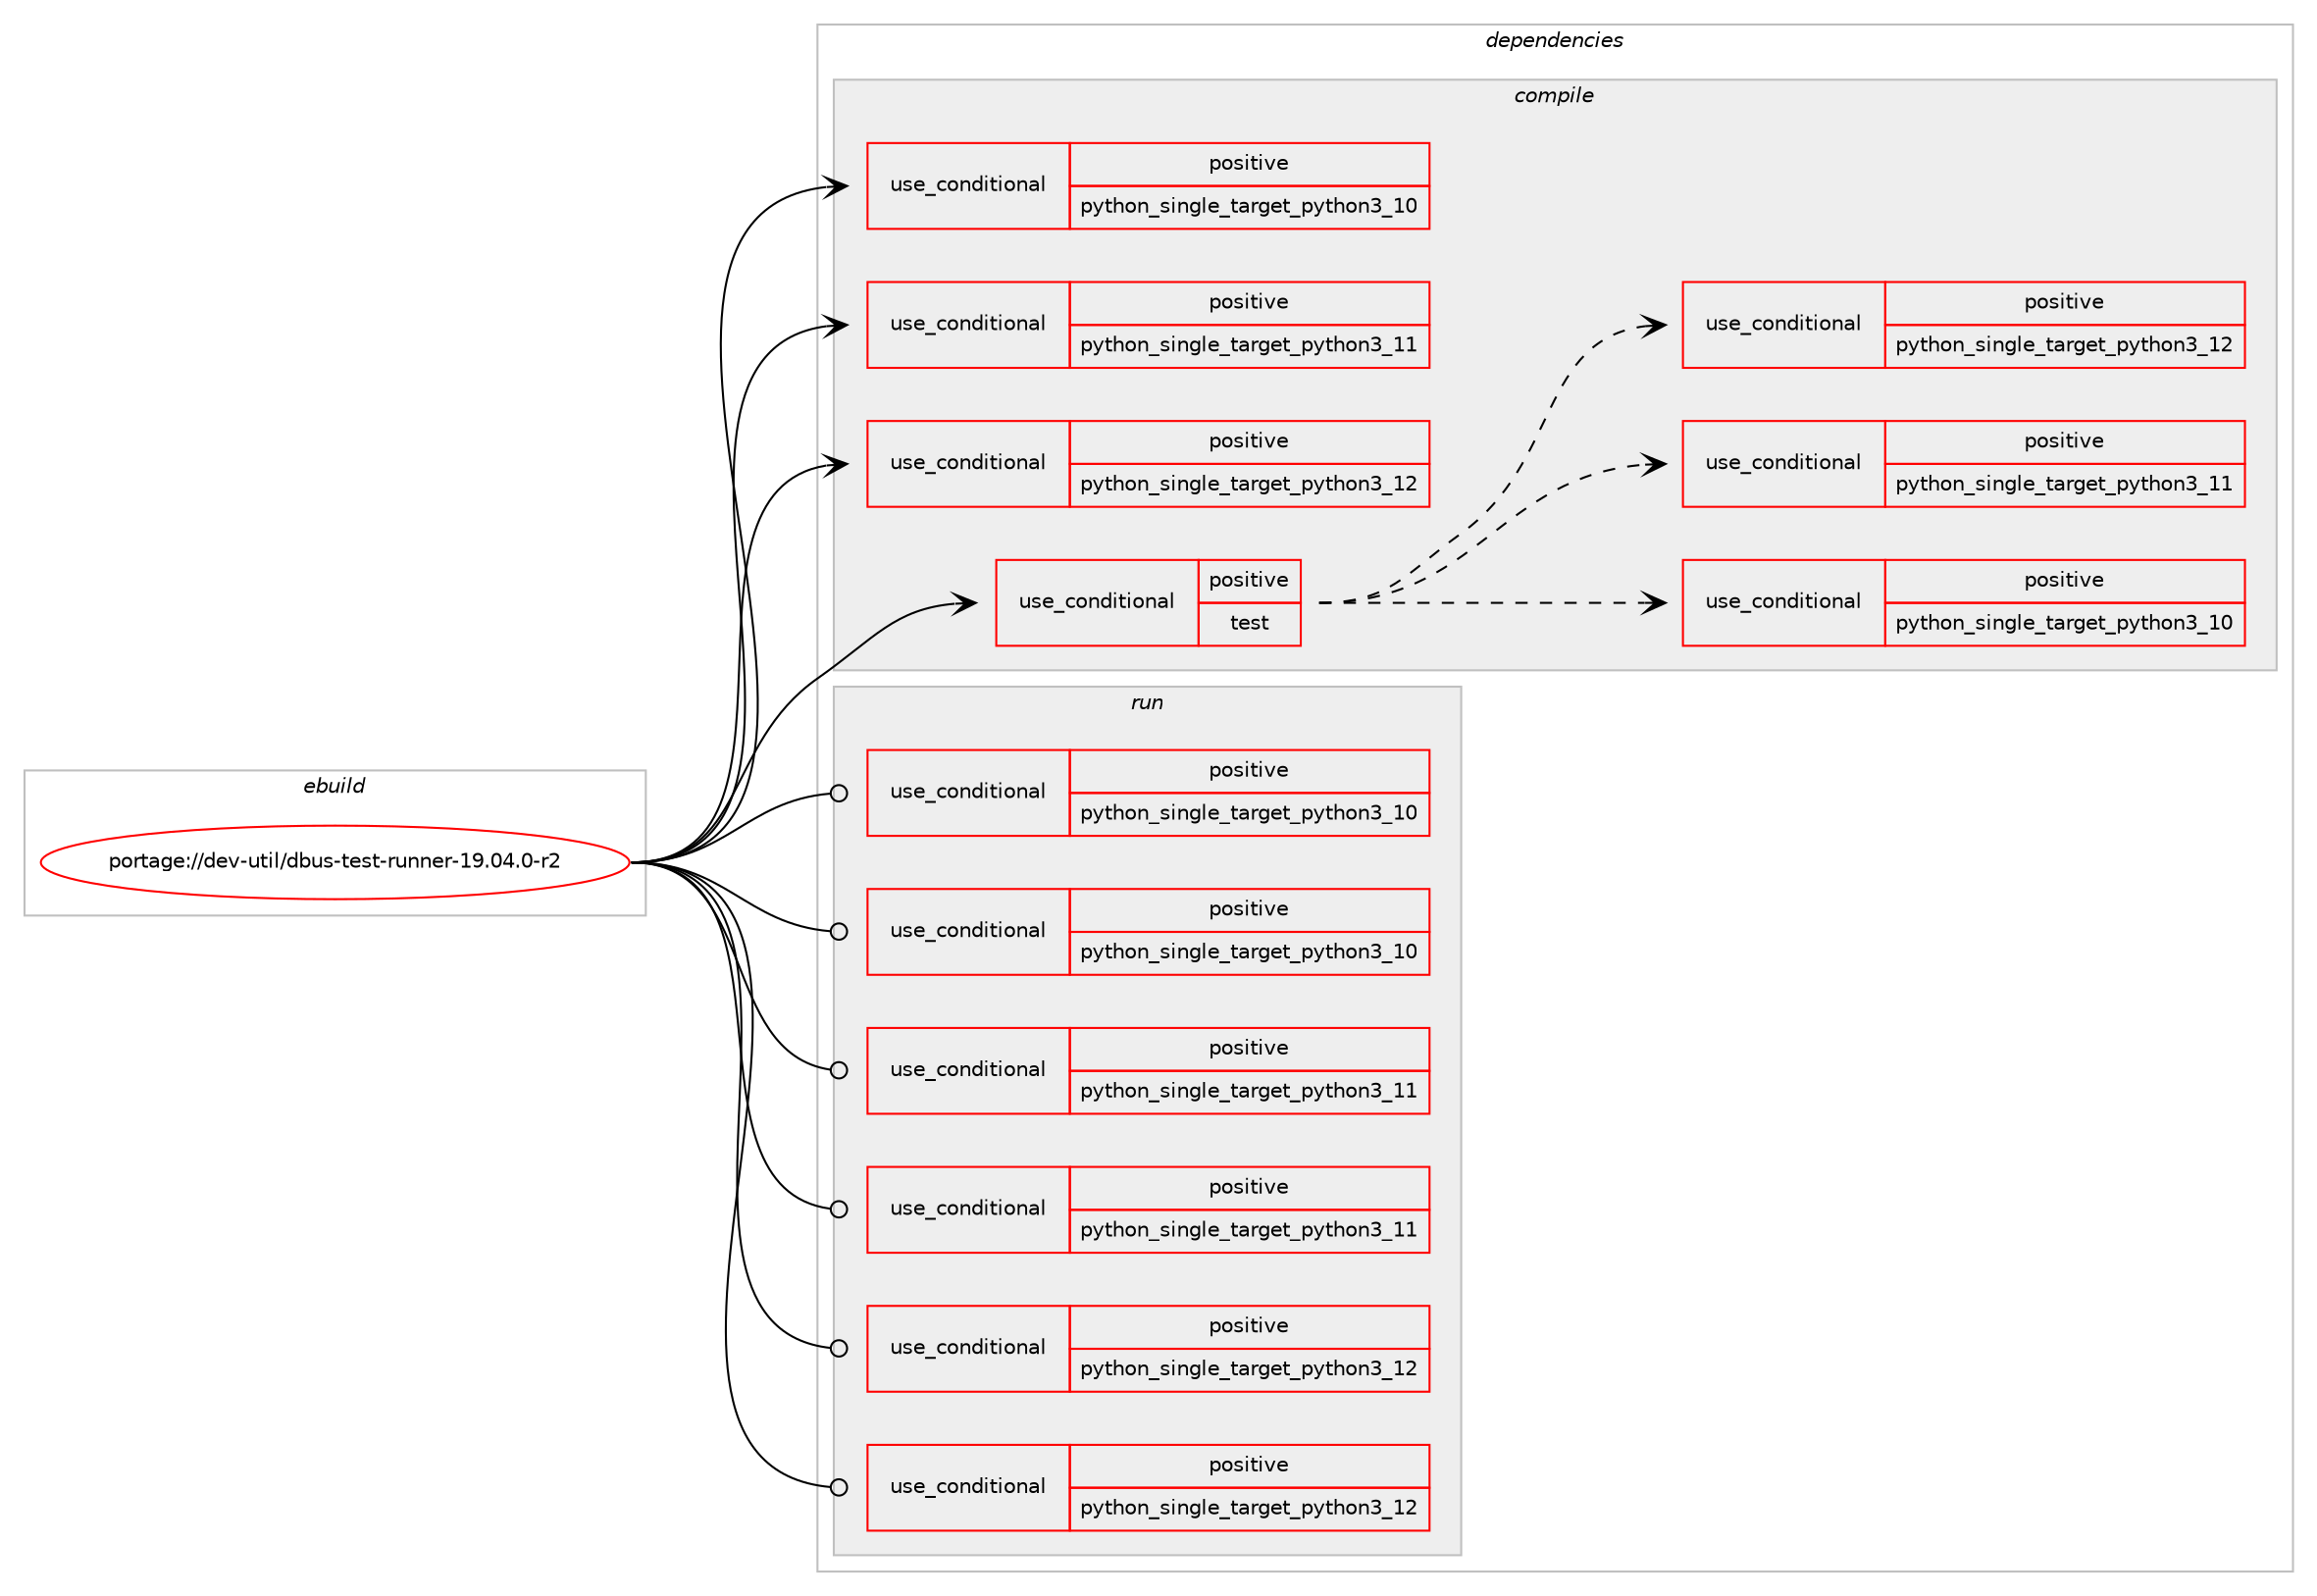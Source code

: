 digraph prolog {

# *************
# Graph options
# *************

newrank=true;
concentrate=true;
compound=true;
graph [rankdir=LR,fontname=Helvetica,fontsize=10,ranksep=1.5];#, ranksep=2.5, nodesep=0.2];
edge  [arrowhead=vee];
node  [fontname=Helvetica,fontsize=10];

# **********
# The ebuild
# **********

subgraph cluster_leftcol {
color=gray;
rank=same;
label=<<i>ebuild</i>>;
id [label="portage://dev-util/dbus-test-runner-19.04.0-r2", color=red, width=4, href="../dev-util/dbus-test-runner-19.04.0-r2.svg"];
}

# ****************
# The dependencies
# ****************

subgraph cluster_midcol {
color=gray;
label=<<i>dependencies</i>>;
subgraph cluster_compile {
fillcolor="#eeeeee";
style=filled;
label=<<i>compile</i>>;
subgraph cond58811 {
dependency109484 [label=<<TABLE BORDER="0" CELLBORDER="1" CELLSPACING="0" CELLPADDING="4"><TR><TD ROWSPAN="3" CELLPADDING="10">use_conditional</TD></TR><TR><TD>positive</TD></TR><TR><TD>python_single_target_python3_10</TD></TR></TABLE>>, shape=none, color=red];
# *** BEGIN UNKNOWN DEPENDENCY TYPE (TODO) ***
# dependency109484 -> package_dependency(portage://dev-util/dbus-test-runner-19.04.0-r2,install,no,dev-lang,python,none,[,,],[slot(3.10)],[])
# *** END UNKNOWN DEPENDENCY TYPE (TODO) ***

}
id:e -> dependency109484:w [weight=20,style="solid",arrowhead="vee"];
subgraph cond58812 {
dependency109485 [label=<<TABLE BORDER="0" CELLBORDER="1" CELLSPACING="0" CELLPADDING="4"><TR><TD ROWSPAN="3" CELLPADDING="10">use_conditional</TD></TR><TR><TD>positive</TD></TR><TR><TD>python_single_target_python3_11</TD></TR></TABLE>>, shape=none, color=red];
# *** BEGIN UNKNOWN DEPENDENCY TYPE (TODO) ***
# dependency109485 -> package_dependency(portage://dev-util/dbus-test-runner-19.04.0-r2,install,no,dev-lang,python,none,[,,],[slot(3.11)],[])
# *** END UNKNOWN DEPENDENCY TYPE (TODO) ***

}
id:e -> dependency109485:w [weight=20,style="solid",arrowhead="vee"];
subgraph cond58813 {
dependency109486 [label=<<TABLE BORDER="0" CELLBORDER="1" CELLSPACING="0" CELLPADDING="4"><TR><TD ROWSPAN="3" CELLPADDING="10">use_conditional</TD></TR><TR><TD>positive</TD></TR><TR><TD>python_single_target_python3_12</TD></TR></TABLE>>, shape=none, color=red];
# *** BEGIN UNKNOWN DEPENDENCY TYPE (TODO) ***
# dependency109486 -> package_dependency(portage://dev-util/dbus-test-runner-19.04.0-r2,install,no,dev-lang,python,none,[,,],[slot(3.12)],[])
# *** END UNKNOWN DEPENDENCY TYPE (TODO) ***

}
id:e -> dependency109486:w [weight=20,style="solid",arrowhead="vee"];
subgraph cond58814 {
dependency109487 [label=<<TABLE BORDER="0" CELLBORDER="1" CELLSPACING="0" CELLPADDING="4"><TR><TD ROWSPAN="3" CELLPADDING="10">use_conditional</TD></TR><TR><TD>positive</TD></TR><TR><TD>test</TD></TR></TABLE>>, shape=none, color=red];
subgraph cond58815 {
dependency109488 [label=<<TABLE BORDER="0" CELLBORDER="1" CELLSPACING="0" CELLPADDING="4"><TR><TD ROWSPAN="3" CELLPADDING="10">use_conditional</TD></TR><TR><TD>positive</TD></TR><TR><TD>python_single_target_python3_10</TD></TR></TABLE>>, shape=none, color=red];
# *** BEGIN UNKNOWN DEPENDENCY TYPE (TODO) ***
# dependency109488 -> package_dependency(portage://dev-util/dbus-test-runner-19.04.0-r2,install,no,dev-python,python-dbusmock,none,[,,],[],[use(enable(python_targets_python3_10),negative)])
# *** END UNKNOWN DEPENDENCY TYPE (TODO) ***

}
dependency109487:e -> dependency109488:w [weight=20,style="dashed",arrowhead="vee"];
subgraph cond58816 {
dependency109489 [label=<<TABLE BORDER="0" CELLBORDER="1" CELLSPACING="0" CELLPADDING="4"><TR><TD ROWSPAN="3" CELLPADDING="10">use_conditional</TD></TR><TR><TD>positive</TD></TR><TR><TD>python_single_target_python3_11</TD></TR></TABLE>>, shape=none, color=red];
# *** BEGIN UNKNOWN DEPENDENCY TYPE (TODO) ***
# dependency109489 -> package_dependency(portage://dev-util/dbus-test-runner-19.04.0-r2,install,no,dev-python,python-dbusmock,none,[,,],[],[use(enable(python_targets_python3_11),negative)])
# *** END UNKNOWN DEPENDENCY TYPE (TODO) ***

}
dependency109487:e -> dependency109489:w [weight=20,style="dashed",arrowhead="vee"];
subgraph cond58817 {
dependency109490 [label=<<TABLE BORDER="0" CELLBORDER="1" CELLSPACING="0" CELLPADDING="4"><TR><TD ROWSPAN="3" CELLPADDING="10">use_conditional</TD></TR><TR><TD>positive</TD></TR><TR><TD>python_single_target_python3_12</TD></TR></TABLE>>, shape=none, color=red];
# *** BEGIN UNKNOWN DEPENDENCY TYPE (TODO) ***
# dependency109490 -> package_dependency(portage://dev-util/dbus-test-runner-19.04.0-r2,install,no,dev-python,python-dbusmock,none,[,,],[],[use(enable(python_targets_python3_12),negative)])
# *** END UNKNOWN DEPENDENCY TYPE (TODO) ***

}
dependency109487:e -> dependency109490:w [weight=20,style="dashed",arrowhead="vee"];
}
id:e -> dependency109487:w [weight=20,style="solid",arrowhead="vee"];
# *** BEGIN UNKNOWN DEPENDENCY TYPE (TODO) ***
# id -> package_dependency(portage://dev-util/dbus-test-runner-19.04.0-r2,install,no,dev-libs,dbus-glib,none,[,,],[],[])
# *** END UNKNOWN DEPENDENCY TYPE (TODO) ***

# *** BEGIN UNKNOWN DEPENDENCY TYPE (TODO) ***
# id -> package_dependency(portage://dev-util/dbus-test-runner-19.04.0-r2,install,no,dev-libs,glib,none,[,,],[slot(2)],[])
# *** END UNKNOWN DEPENDENCY TYPE (TODO) ***

}
subgraph cluster_compileandrun {
fillcolor="#eeeeee";
style=filled;
label=<<i>compile and run</i>>;
}
subgraph cluster_run {
fillcolor="#eeeeee";
style=filled;
label=<<i>run</i>>;
subgraph cond58818 {
dependency109491 [label=<<TABLE BORDER="0" CELLBORDER="1" CELLSPACING="0" CELLPADDING="4"><TR><TD ROWSPAN="3" CELLPADDING="10">use_conditional</TD></TR><TR><TD>positive</TD></TR><TR><TD>python_single_target_python3_10</TD></TR></TABLE>>, shape=none, color=red];
# *** BEGIN UNKNOWN DEPENDENCY TYPE (TODO) ***
# dependency109491 -> package_dependency(portage://dev-util/dbus-test-runner-19.04.0-r2,run,no,dev-lang,python,none,[,,],[slot(3.10)],[])
# *** END UNKNOWN DEPENDENCY TYPE (TODO) ***

}
id:e -> dependency109491:w [weight=20,style="solid",arrowhead="odot"];
subgraph cond58819 {
dependency109492 [label=<<TABLE BORDER="0" CELLBORDER="1" CELLSPACING="0" CELLPADDING="4"><TR><TD ROWSPAN="3" CELLPADDING="10">use_conditional</TD></TR><TR><TD>positive</TD></TR><TR><TD>python_single_target_python3_10</TD></TR></TABLE>>, shape=none, color=red];
# *** BEGIN UNKNOWN DEPENDENCY TYPE (TODO) ***
# dependency109492 -> package_dependency(portage://dev-util/dbus-test-runner-19.04.0-r2,run,no,dev-python,python-dbusmock,none,[,,],[],[use(enable(python_targets_python3_10),negative)])
# *** END UNKNOWN DEPENDENCY TYPE (TODO) ***

}
id:e -> dependency109492:w [weight=20,style="solid",arrowhead="odot"];
subgraph cond58820 {
dependency109493 [label=<<TABLE BORDER="0" CELLBORDER="1" CELLSPACING="0" CELLPADDING="4"><TR><TD ROWSPAN="3" CELLPADDING="10">use_conditional</TD></TR><TR><TD>positive</TD></TR><TR><TD>python_single_target_python3_11</TD></TR></TABLE>>, shape=none, color=red];
# *** BEGIN UNKNOWN DEPENDENCY TYPE (TODO) ***
# dependency109493 -> package_dependency(portage://dev-util/dbus-test-runner-19.04.0-r2,run,no,dev-lang,python,none,[,,],[slot(3.11)],[])
# *** END UNKNOWN DEPENDENCY TYPE (TODO) ***

}
id:e -> dependency109493:w [weight=20,style="solid",arrowhead="odot"];
subgraph cond58821 {
dependency109494 [label=<<TABLE BORDER="0" CELLBORDER="1" CELLSPACING="0" CELLPADDING="4"><TR><TD ROWSPAN="3" CELLPADDING="10">use_conditional</TD></TR><TR><TD>positive</TD></TR><TR><TD>python_single_target_python3_11</TD></TR></TABLE>>, shape=none, color=red];
# *** BEGIN UNKNOWN DEPENDENCY TYPE (TODO) ***
# dependency109494 -> package_dependency(portage://dev-util/dbus-test-runner-19.04.0-r2,run,no,dev-python,python-dbusmock,none,[,,],[],[use(enable(python_targets_python3_11),negative)])
# *** END UNKNOWN DEPENDENCY TYPE (TODO) ***

}
id:e -> dependency109494:w [weight=20,style="solid",arrowhead="odot"];
subgraph cond58822 {
dependency109495 [label=<<TABLE BORDER="0" CELLBORDER="1" CELLSPACING="0" CELLPADDING="4"><TR><TD ROWSPAN="3" CELLPADDING="10">use_conditional</TD></TR><TR><TD>positive</TD></TR><TR><TD>python_single_target_python3_12</TD></TR></TABLE>>, shape=none, color=red];
# *** BEGIN UNKNOWN DEPENDENCY TYPE (TODO) ***
# dependency109495 -> package_dependency(portage://dev-util/dbus-test-runner-19.04.0-r2,run,no,dev-lang,python,none,[,,],[slot(3.12)],[])
# *** END UNKNOWN DEPENDENCY TYPE (TODO) ***

}
id:e -> dependency109495:w [weight=20,style="solid",arrowhead="odot"];
subgraph cond58823 {
dependency109496 [label=<<TABLE BORDER="0" CELLBORDER="1" CELLSPACING="0" CELLPADDING="4"><TR><TD ROWSPAN="3" CELLPADDING="10">use_conditional</TD></TR><TR><TD>positive</TD></TR><TR><TD>python_single_target_python3_12</TD></TR></TABLE>>, shape=none, color=red];
# *** BEGIN UNKNOWN DEPENDENCY TYPE (TODO) ***
# dependency109496 -> package_dependency(portage://dev-util/dbus-test-runner-19.04.0-r2,run,no,dev-python,python-dbusmock,none,[,,],[],[use(enable(python_targets_python3_12),negative)])
# *** END UNKNOWN DEPENDENCY TYPE (TODO) ***

}
id:e -> dependency109496:w [weight=20,style="solid",arrowhead="odot"];
# *** BEGIN UNKNOWN DEPENDENCY TYPE (TODO) ***
# id -> package_dependency(portage://dev-util/dbus-test-runner-19.04.0-r2,run,no,dev-libs,dbus-glib,none,[,,],[],[])
# *** END UNKNOWN DEPENDENCY TYPE (TODO) ***

# *** BEGIN UNKNOWN DEPENDENCY TYPE (TODO) ***
# id -> package_dependency(portage://dev-util/dbus-test-runner-19.04.0-r2,run,no,dev-libs,glib,none,[,,],[slot(2)],[])
# *** END UNKNOWN DEPENDENCY TYPE (TODO) ***

}
}

# **************
# The candidates
# **************

subgraph cluster_choices {
rank=same;
color=gray;
label=<<i>candidates</i>>;

}

}
